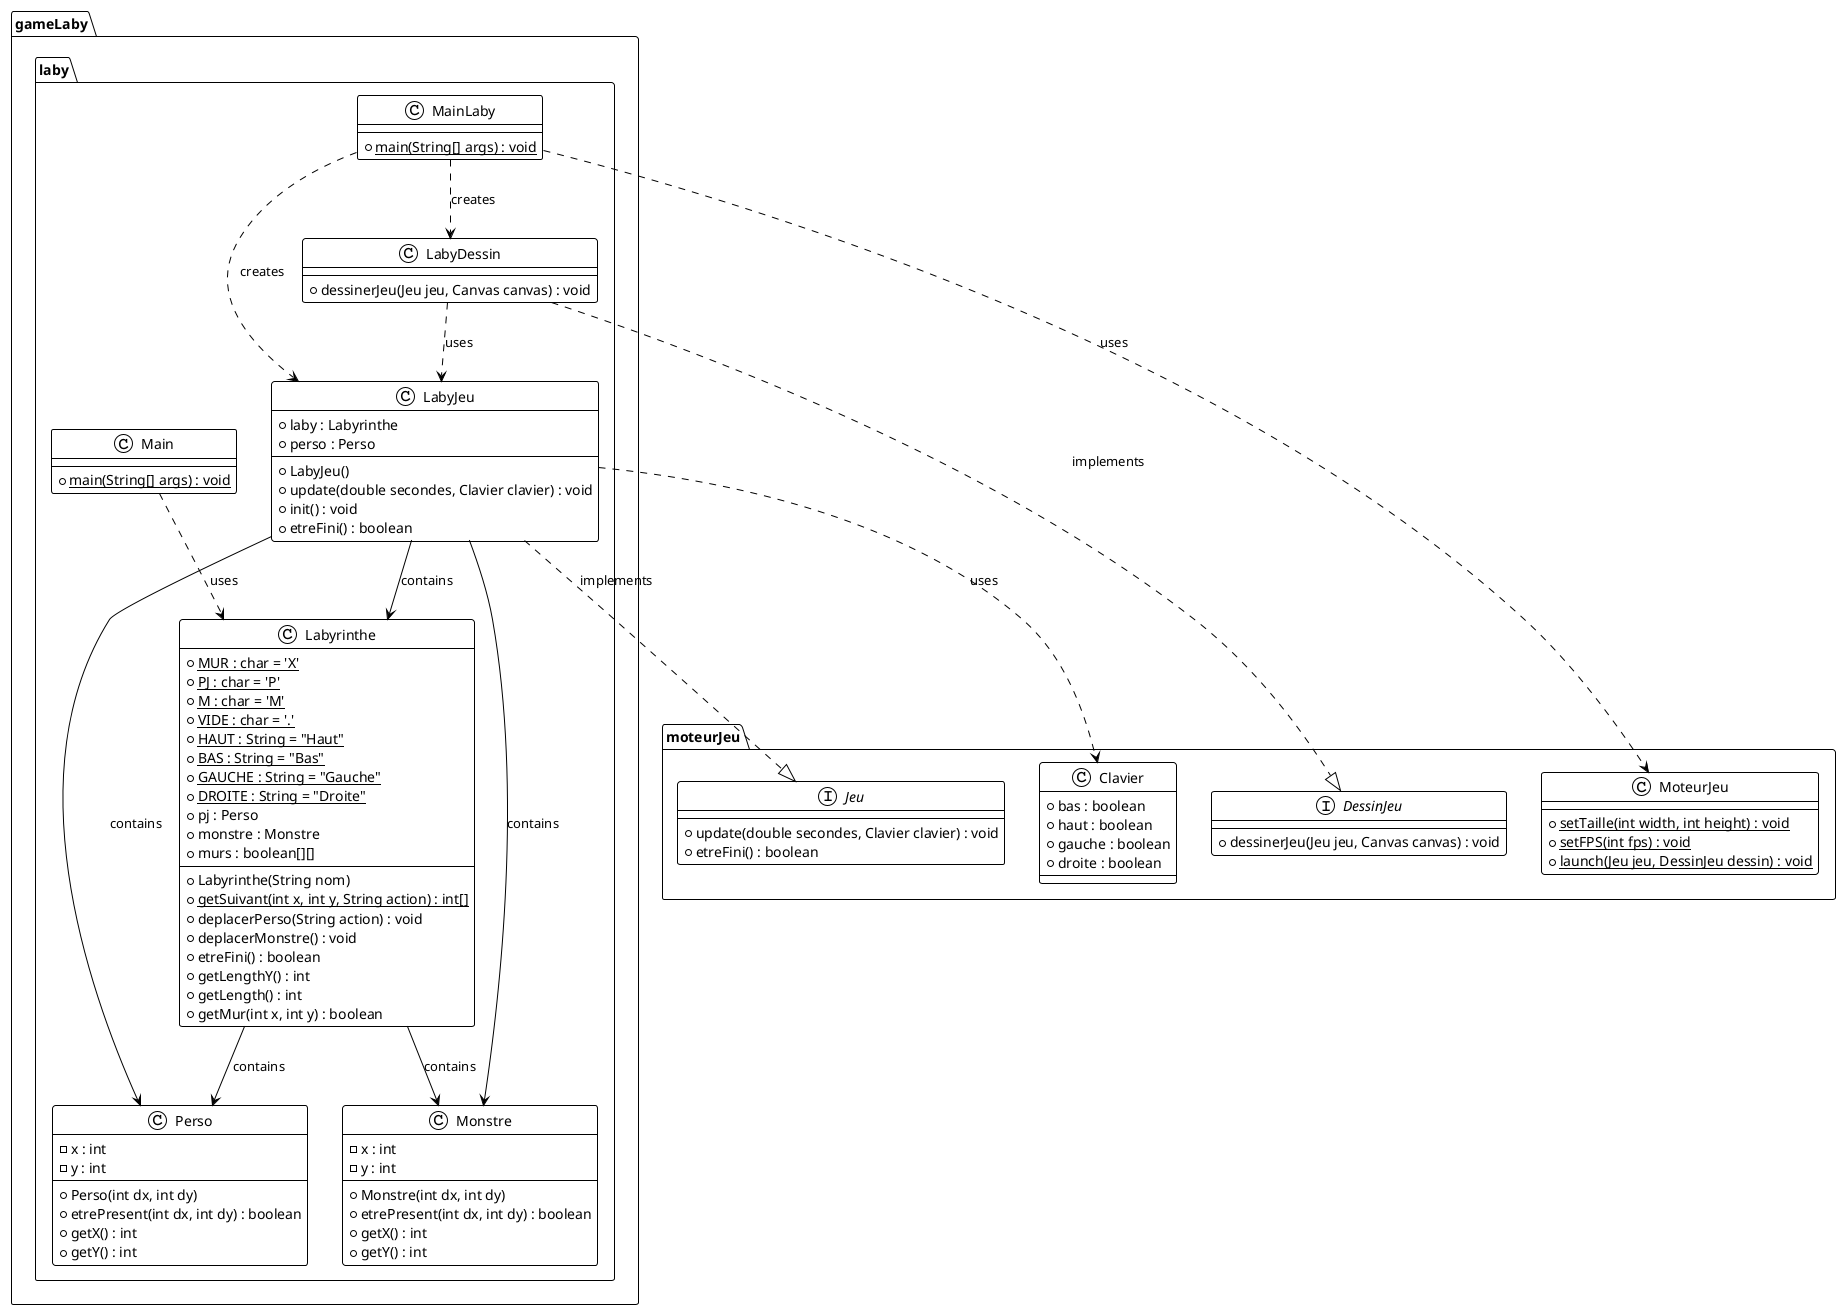 @startuml
!theme plain

package "gameLaby.laby" {

    class Main {
        +{static} main(String[] args) : void
    }

    class MainLaby {
        +{static} main(String[] args) : void
    }

    class LabyJeu {
        +laby : Labyrinthe
        +perso : Perso
        +LabyJeu()
        +update(double secondes, Clavier clavier) : void
        +init() : void
        +etreFini() : boolean
    }

    class LabyDessin {
        +dessinerJeu(Jeu jeu, Canvas canvas) : void
    }

    class Labyrinthe {
        +{static} MUR : char = 'X'
        +{static} PJ : char = 'P'
        +{static} M : char = 'M'
        +{static} VIDE : char = '.'
        +{static} HAUT : String = "Haut"
        +{static} BAS : String = "Bas"
        +{static} GAUCHE : String = "Gauche"
        +{static} DROITE : String = "Droite"
        +pj : Perso
        +monstre : Monstre
        +murs : boolean[][]
        +Labyrinthe(String nom)
        +{static} getSuivant(int x, int y, String action) : int[]
        +deplacerPerso(String action) : void
        +deplacerMonstre() : void
        +etreFini() : boolean
        +getLengthY() : int
        +getLength() : int
        +getMur(int x, int y) : boolean
    }

    class Perso {
        -x : int
        -y : int
        +Perso(int dx, int dy)
        +etrePresent(int dx, int dy) : boolean
        +getX() : int
        +getY() : int
    }

    class Monstre {
            -x : int
            -y : int
            +Monstre(int dx, int dy)
            +etrePresent(int dx, int dy) : boolean
            +getX() : int
            +getY() : int
        }
}

package "moteurJeu" {
    interface Jeu {
        +update(double secondes, Clavier clavier) : void
        +etreFini() : boolean
    }

    interface DessinJeu {
        +dessinerJeu(Jeu jeu, Canvas canvas) : void
    }

    class Clavier {
        +bas : boolean
        +haut : boolean
        +gauche : boolean
        +droite : boolean
    }

    class MoteurJeu {
        +{static} setTaille(int width, int height) : void
        +{static} setFPS(int fps) : void
        +{static} launch(Jeu jeu, DessinJeu dessin) : void
    }
}

' Relations
LabyJeu ..|> Jeu : implements
LabyDessin ..|> DessinJeu : implements

LabyJeu --> Labyrinthe : contains
LabyJeu --> Perso : contains
LabyJeu --> Monstre : contains
Labyrinthe --> Perso : contains
Labyrinthe --> Monstre : contains

Main ..> Labyrinthe : uses
MainLaby ..> LabyJeu : creates
MainLaby ..> LabyDessin : creates
MainLaby ..> MoteurJeu : uses

LabyJeu ..> Clavier : uses
LabyDessin ..> LabyJeu : uses

@enduml